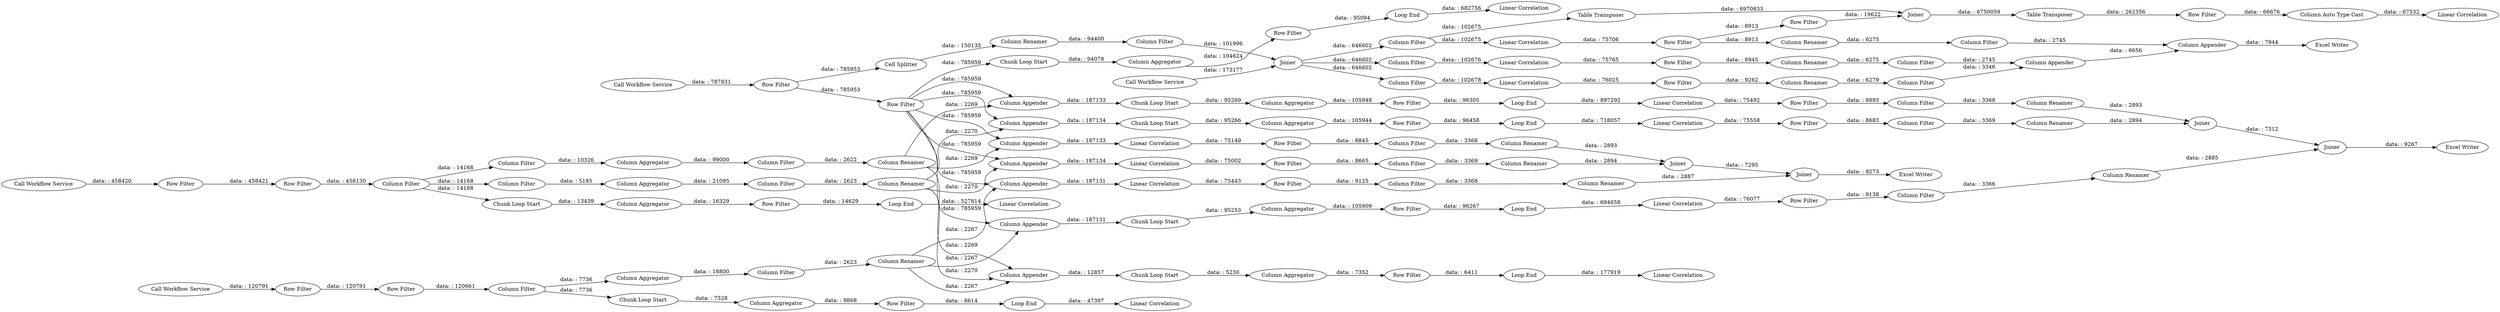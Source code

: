 digraph {
	"-8334704630267378139_113" [label="Column Renamer"]
	"-8745400726771149178_20" [label="Column Aggregator"]
	"-8334704630267378139_15" [label="Row Filter"]
	"-8334704630267378139_91" [label=Joiner]
	"-8334704630267378139_24" [label="Column Aggregator"]
	"-8334704630267378139_109" [label="Linear Correlation"]
	"-8334704630267378139_96" [label="Linear Correlation"]
	"-8334704630267378139_123" [label="Table Transposer"]
	"-8334704630267378139_50" [label="Row Filter"]
	"-8334704630267378139_70" [label="Column Filter"]
	"-8334704630267378139_84" [label="Column Renamer"]
	"-8334704630267378139_102" [label="Column Filter"]
	"-753617856668243559_19" [label="Chunk Loop Start"]
	"-8334704630267378139_105" [label="Row Filter"]
	"-8334704630267378139_99" [label=Joiner]
	"-8334704630267378139_41" [label="Linear Correlation"]
	"-8334704630267378139_83" [label="Column Filter"]
	"-8334704630267378139_79" [label="Column Filter"]
	"-8334704630267378139_125" [label="Row Filter"]
	"1911781071942465247_20" [label="Column Aggregator"]
	"-8334704630267378139_29" [label="Linear Correlation"]
	"-8334704630267378139_87" [label="Column Renamer"]
	"-8334704630267378139_45" [label="Call Workflow Service"]
	"-8334704630267378139_90" [label="Linear Correlation"]
	"-8334704630267378139_47" [label="Column Aggregator"]
	"2261582569153239338_20" [label="Column Aggregator"]
	"4181692755711772545_19" [label="Chunk Loop Start"]
	"-127998215794767775_21" [label="Row Filter"]
	"6050473689718843684_18" [label="Loop End"]
	"-8334704630267378139_16" [label="Linear Correlation"]
	"-8334704630267378139_77" [label="Column Filter"]
	"-8334704630267378139_36" [label="Column Appender"]
	"-8334704630267378139_51" [label="Column Renamer"]
	"-8334704630267378139_126" [label="Linear Correlation"]
	"-8745400726771149178_18" [label="Loop End"]
	"-8334704630267378139_110" [label="Row Filter"]
	"-8334704630267378139_1" [label="Call Workflow Service"]
	"-127998215794767775_18" [label="Loop End"]
	"-8334704630267378139_82" [label="Linear Correlation"]
	"-8334704630267378139_31" [label="Column Appender"]
	"-753617856668243559_20" [label="Column Aggregator"]
	"-8334704630267378139_119" [label="Column Appender"]
	"-8334704630267378139_111" [label="Column Filter"]
	"-8334704630267378139_30" [label="Column Filter"]
	"-8334704630267378139_55" [label="Row Filter"]
	"-8334704630267378139_80" [label="Column Appender"]
	"-8334704630267378139_76" [label="Excel Writer"]
	"2261582569153239338_18" [label="Loop End"]
	"-8334704630267378139_116" [label="Column Renamer"]
	"-8334704630267378139_26" [label="Column Appender"]
	"-8334704630267378139_75" [label=Joiner]
	"-8334704630267378139_118" [label="Column Renamer"]
	"-8334704630267378139_120" [label="Excel Writer"]
	"-8334704630267378139_92" [label="Excel Writer"]
	"-8334704630267378139_48" [label="Column Filter"]
	"-8334704630267378139_86" [label="Column Renamer"]
	"4181692755711772545_18" [label="Loop End"]
	"-8334704630267378139_108" [label="Column Filter"]
	"2261582569153239338_21" [label="Row Filter"]
	"-8334704630267378139_107" [label="Row Filter"]
	"-8334704630267378139_68" [label=Joiner]
	"-8334704630267378139_67" [label="Row Filter"]
	"-8334704630267378139_100" [label="Cell Splitter"]
	"-8745400726771149178_19" [label="Chunk Loop Start"]
	"-8334704630267378139_97" [label="Row Filter"]
	"-127998215794767775_19" [label="Chunk Loop Start"]
	"-8334704630267378139_89" [label="Column Appender"]
	"-8334704630267378139_101" [label="Column Renamer"]
	"-8334704630267378139_74" [label="Column Renamer"]
	"-8334704630267378139_17" [label="Row Filter"]
	"-8334704630267378139_61" [label="Column Filter"]
	"-127998215794767775_20" [label="Column Aggregator"]
	"1911781071942465247_19" [label="Chunk Loop Start"]
	"-8334704630267378139_35" [label="Column Aggregator"]
	"-8334704630267378139_49" [label="Column Filter"]
	"-8334704630267378139_112" [label="Column Appender"]
	"1911781071942465247_18" [label="Loop End"]
	"2261582569153239338_19" [label="Chunk Loop Start"]
	"-8334704630267378139_60" [label="Column Filter"]
	"-8334704630267378139_52" [label="Column Renamer"]
	"-8334704630267378139_124" [label="Table Transposer"]
	"1911781071942465247_21" [label="Row Filter"]
	"-8334704630267378139_33" [label="Linear Correlation"]
	"-8334704630267378139_73" [label="Column Renamer"]
	"4181692755711772545_21" [label="Row Filter"]
	"-8334704630267378139_104" [label="Column Filter"]
	"6050473689718843684_20" [label="Column Aggregator"]
	"-8334704630267378139_71" [label="Column Filter"]
	"-8334704630267378139_85" [label="Column Appender"]
	"-8334704630267378139_62" [label="Column Appender"]
	"-8334704630267378139_2" [label="Call Workflow Service"]
	"-8334704630267378139_114" [label="Column Filter"]
	"-8334704630267378139_53" [label="Column Renamer"]
	"-753617856668243559_18" [label="Loop End"]
	"-8334704630267378139_121" [label="Row Filter"]
	"-8334704630267378139_54" [label="Row Filter"]
	"-8334704630267378139_78" [label=Joiner]
	"-8334704630267378139_115" [label="Column Filter"]
	"-8334704630267378139_64" [label="Linear Correlation"]
	"6050473689718843684_21" [label="Row Filter"]
	"-8334704630267378139_98" [label="Call Workflow Service"]
	"-8334704630267378139_72" [label="Column Renamer"]
	"-8334704630267378139_122" [label=Joiner]
	"-8334704630267378139_127" [label="Column Auto Type Cast"]
	"-8334704630267378139_59" [label="Column Filter"]
	"-8334704630267378139_65" [label="Row Filter"]
	"-8334704630267378139_25" [label="Column Filter"]
	"-8334704630267378139_94" [label="Row Filter"]
	"-753617856668243559_21" [label="Row Filter"]
	"-8745400726771149178_21" [label="Row Filter"]
	"-8334704630267378139_95" [label="Row Filter"]
	"-8334704630267378139_38" [label="Linear Correlation"]
	"-8334704630267378139_14" [label="Linear Correlation"]
	"-8334704630267378139_106" [label="Linear Correlation"]
	"-8334704630267378139_66" [label="Row Filter"]
	"-8334704630267378139_69" [label="Column Filter"]
	"6050473689718843684_19" [label="Chunk Loop Start"]
	"-8334704630267378139_117" [label="Column Filter"]
	"-8334704630267378139_103" [label="Linear Correlation"]
	"4181692755711772545_20" [label="Column Aggregator"]
	"-8334704630267378139_42" [label="Row Filter"]
	"-8334704630267378139_100" -> "-8334704630267378139_101" [label="data: : 150135"]
	"-8745400726771149178_20" -> "-8745400726771149178_21" [label="data: : 16329"]
	"-8334704630267378139_123" -> "-8334704630267378139_122" [label="data: : 6970833"]
	"-8334704630267378139_114" -> "-8334704630267378139_112" [label="data: : 3346"]
	"-8334704630267378139_111" -> "-8334704630267378139_123" [label="data: : 102675"]
	"-8334704630267378139_52" -> "-8334704630267378139_89" [label="data: : 2269"]
	"-8334704630267378139_83" -> "-8334704630267378139_87" [label="data: : 3368"]
	"-8334704630267378139_31" -> "4181692755711772545_19" [label="data: : 187133"]
	"-8334704630267378139_17" -> "-8334704630267378139_54" [label="data: : 785953"]
	"-8334704630267378139_105" -> "-8334704630267378139_113" [label="data: : 9262"]
	"-8334704630267378139_33" -> "-8334704630267378139_67" [label="data: : 75492"]
	"-8334704630267378139_117" -> "-8334704630267378139_119" [label="data: : 2745"]
	"-8334704630267378139_53" -> "-8334704630267378139_26" [label="data: : 2270"]
	"-8334704630267378139_54" -> "-8334704630267378139_62" [label="data: : 785959"]
	"6050473689718843684_21" -> "6050473689718843684_18" [label="data: : 6411"]
	"-8334704630267378139_54" -> "-8334704630267378139_31" [label="data: : 785959"]
	"6050473689718843684_19" -> "6050473689718843684_20" [label="data: : 5230"]
	"-8334704630267378139_53" -> "-8334704630267378139_80" [label="data: : 2270"]
	"-8334704630267378139_82" -> "-8334704630267378139_95" [label="data: : 75002"]
	"-8334704630267378139_115" -> "-8334704630267378139_112" [label="data: : 2745"]
	"-753617856668243559_18" -> "-8334704630267378139_41" [label="data: : 47397"]
	"-8745400726771149178_21" -> "-8745400726771149178_18" [label="data: : 14629"]
	"-8334704630267378139_72" -> "-8334704630267378139_68" [label="data: : 2894"]
	"-8334704630267378139_49" -> "-8334704630267378139_47" [label="data: : 7736"]
	"-8334704630267378139_86" -> "-8334704630267378139_78" [label="data: : 2893"]
	"-8334704630267378139_52" -> "-8334704630267378139_36" [label="data: : 2269"]
	"-8334704630267378139_107" -> "-8334704630267378139_116" [label="data: : 8945"]
	"-8334704630267378139_87" -> "-8334704630267378139_91" [label="data: : 2887"]
	"-8334704630267378139_51" -> "-8334704630267378139_62" [label="data: : 2267"]
	"-8334704630267378139_67" -> "-8334704630267378139_70" [label="data: : 8893"]
	"2261582569153239338_18" -> "-8334704630267378139_29" [label="data: : 718057"]
	"-8334704630267378139_79" -> "-8334704630267378139_84" [label="data: : 3369"]
	"-8334704630267378139_71" -> "-8334704630267378139_74" [label="data: : 3366"]
	"-8334704630267378139_25" -> "-8334704630267378139_53" [label="data: : 2623"]
	"-8334704630267378139_103" -> "-8334704630267378139_105" [label="data: : 76025"]
	"-8334704630267378139_49" -> "-753617856668243559_19" [label="data: : 7736"]
	"-8334704630267378139_54" -> "-8334704630267378139_85" [label="data: : 785959"]
	"-8334704630267378139_54" -> "-127998215794767775_19" [label="data: : 785959"]
	"-8334704630267378139_111" -> "-8334704630267378139_109" [label="data: : 102675"]
	"-8334704630267378139_54" -> "-8334704630267378139_26" [label="data: : 785959"]
	"-8334704630267378139_113" -> "-8334704630267378139_114" [label="data: : 6279"]
	"-753617856668243559_19" -> "-753617856668243559_20" [label="data: : 7528"]
	"-8334704630267378139_65" -> "-8334704630267378139_71" [label="data: : 9138"]
	"-8334704630267378139_51" -> "-8334704630267378139_85" [label="data: : 2267"]
	"-8334704630267378139_84" -> "-8334704630267378139_78" [label="data: : 2894"]
	"2261582569153239338_20" -> "2261582569153239338_21" [label="data: : 105944"]
	"-8334704630267378139_108" -> "-8334704630267378139_106" [label="data: : 102676"]
	"-8334704630267378139_125" -> "-8334704630267378139_127" [label="data: : 66676"]
	"-8334704630267378139_99" -> "-8334704630267378139_104" [label="data: : 646602"]
	"-8334704630267378139_62" -> "1911781071942465247_19" [label="data: : 187131"]
	"-127998215794767775_19" -> "-127998215794767775_20" [label="data: : 94078"]
	"-8334704630267378139_55" -> "-8334704630267378139_59" [label="data: : 458130"]
	"-8334704630267378139_60" -> "-8334704630267378139_24" [label="data: : 5185"]
	"-8334704630267378139_77" -> "-8334704630267378139_86" [label="data: : 3368"]
	"-8334704630267378139_122" -> "-8334704630267378139_124" [label="data: : 6750059"]
	"-8334704630267378139_64" -> "-8334704630267378139_65" [label="data: : 76077"]
	"4181692755711772545_18" -> "-8334704630267378139_33" [label="data: : 897292"]
	"-8334704630267378139_45" -> "-8334704630267378139_42" [label="data: : 120791"]
	"-127998215794767775_18" -> "-8334704630267378139_16" [label="data: : 682756"]
	"2261582569153239338_19" -> "2261582569153239338_20" [label="data: : 95266"]
	"-8334704630267378139_24" -> "-8334704630267378139_25" [label="data: : 21095"]
	"-8334704630267378139_50" -> "-8334704630267378139_49" [label="data: : 120661"]
	"-127998215794767775_21" -> "-127998215794767775_18" [label="data: : 95094"]
	"-8334704630267378139_59" -> "-8334704630267378139_61" [label="data: : 14168"]
	"4181692755711772545_20" -> "4181692755711772545_21" [label="data: : 105948"]
	"-8334704630267378139_47" -> "-8334704630267378139_48" [label="data: : 18800"]
	"-8334704630267378139_52" -> "-8334704630267378139_31" [label="data: : 2269"]
	"1911781071942465247_21" -> "1911781071942465247_18" [label="data: : 96267"]
	"-753617856668243559_21" -> "-753617856668243559_18" [label="data: : 8614"]
	"6050473689718843684_20" -> "6050473689718843684_21" [label="data: : 7352"]
	"-127998215794767775_20" -> "-127998215794767775_21" [label="data: : 104624"]
	"-8334704630267378139_59" -> "-8334704630267378139_60" [label="data: : 14168"]
	"-8334704630267378139_116" -> "-8334704630267378139_115" [label="data: : 6275"]
	"-8334704630267378139_48" -> "-8334704630267378139_51" [label="data: : 2623"]
	"-8334704630267378139_98" -> "-8334704630267378139_99" [label="data: : 173177"]
	"-8334704630267378139_97" -> "-8334704630267378139_77" [label="data: : 8845"]
	"-8334704630267378139_96" -> "-8334704630267378139_97" [label="data: : 75149"]
	"4181692755711772545_21" -> "4181692755711772545_18" [label="data: : 96305"]
	"-8334704630267378139_91" -> "-8334704630267378139_92" [label="data: : 9273"]
	"1911781071942465247_19" -> "1911781071942465247_20" [label="data: : 95253"]
	"-753617856668243559_20" -> "-753617856668243559_21" [label="data: : 9868"]
	"-8334704630267378139_80" -> "-8334704630267378139_82" [label="data: : 187134"]
	"6050473689718843684_18" -> "-8334704630267378139_38" [label="data: : 177919"]
	"-8334704630267378139_2" -> "-8334704630267378139_17" [label="data: : 787831"]
	"-8334704630267378139_112" -> "-8334704630267378139_119" [label="data: : 6656"]
	"-8334704630267378139_127" -> "-8334704630267378139_126" [label="data: : 67532"]
	"1911781071942465247_18" -> "-8334704630267378139_64" [label="data: : 694658"]
	"1911781071942465247_20" -> "1911781071942465247_21" [label="data: : 105909"]
	"-8334704630267378139_68" -> "-8334704630267378139_75" [label="data: : 7312"]
	"-8334704630267378139_94" -> "-8334704630267378139_83" [label="data: : 9125"]
	"-8334704630267378139_17" -> "-8334704630267378139_100" [label="data: : 785953"]
	"-8334704630267378139_102" -> "-8334704630267378139_99" [label="data: : 101996"]
	"-8334704630267378139_110" -> "-8334704630267378139_118" [label="data: : 8913"]
	"-8334704630267378139_110" -> "-8334704630267378139_121" [label="data: : 8913"]
	"-8334704630267378139_90" -> "-8334704630267378139_94" [label="data: : 75443"]
	"-8334704630267378139_95" -> "-8334704630267378139_79" [label="data: : 8665"]
	"2261582569153239338_21" -> "2261582569153239338_18" [label="data: : 96458"]
	"-8334704630267378139_30" -> "-8334704630267378139_52" [label="data: : 2622"]
	"-8334704630267378139_89" -> "-8334704630267378139_96" [label="data: : 187133"]
	"-8334704630267378139_26" -> "2261582569153239338_19" [label="data: : 187134"]
	"-8334704630267378139_75" -> "-8334704630267378139_76" [label="data: : 9267"]
	"-8334704630267378139_119" -> "-8334704630267378139_120" [label="data: : 7944"]
	"-8334704630267378139_118" -> "-8334704630267378139_117" [label="data: : 6275"]
	"-8334704630267378139_15" -> "-8334704630267378139_55" [label="data: : 458421"]
	"-8334704630267378139_66" -> "-8334704630267378139_69" [label="data: : 8683"]
	"-8334704630267378139_69" -> "-8334704630267378139_72" [label="data: : 3369"]
	"-8745400726771149178_19" -> "-8745400726771149178_20" [label="data: : 13439"]
	"-8334704630267378139_99" -> "-8334704630267378139_108" [label="data: : 646602"]
	"-8334704630267378139_109" -> "-8334704630267378139_110" [label="data: : 75706"]
	"-8334704630267378139_124" -> "-8334704630267378139_125" [label="data: : 262356"]
	"-8334704630267378139_54" -> "-8334704630267378139_80" [label="data: : 785959"]
	"-8334704630267378139_53" -> "-8334704630267378139_36" [label="data: : 2270"]
	"-8334704630267378139_70" -> "-8334704630267378139_73" [label="data: : 3368"]
	"-8334704630267378139_59" -> "-8745400726771149178_19" [label="data: : 14168"]
	"-8334704630267378139_42" -> "-8334704630267378139_50" [label="data: : 120791"]
	"-8334704630267378139_54" -> "-8334704630267378139_89" [label="data: : 785959"]
	"-8334704630267378139_36" -> "6050473689718843684_19" [label="data: : 12857"]
	"-8745400726771149178_18" -> "-8334704630267378139_14" [label="data: : 527814"]
	"-8334704630267378139_74" -> "-8334704630267378139_75" [label="data: : 2885"]
	"-8334704630267378139_101" -> "-8334704630267378139_102" [label="data: : 94400"]
	"-8334704630267378139_1" -> "-8334704630267378139_15" [label="data: : 458420"]
	"-8334704630267378139_35" -> "-8334704630267378139_30" [label="data: : 99000"]
	"-8334704630267378139_78" -> "-8334704630267378139_91" [label="data: : 7295"]
	"-8334704630267378139_29" -> "-8334704630267378139_66" [label="data: : 75558"]
	"-8334704630267378139_104" -> "-8334704630267378139_103" [label="data: : 102678"]
	"-8334704630267378139_51" -> "-8334704630267378139_36" [label="data: : 2267"]
	"-8334704630267378139_106" -> "-8334704630267378139_107" [label="data: : 75765"]
	"-8334704630267378139_121" -> "-8334704630267378139_122" [label="data: : 19622"]
	"-8334704630267378139_85" -> "-8334704630267378139_90" [label="data: : 187131"]
	"-8334704630267378139_99" -> "-8334704630267378139_111" [label="data: : 646602"]
	"4181692755711772545_19" -> "4181692755711772545_20" [label="data: : 95269"]
	"-8334704630267378139_73" -> "-8334704630267378139_68" [label="data: : 2893"]
	"-8334704630267378139_61" -> "-8334704630267378139_35" [label="data: : 10326"]
	rankdir=LR
}
